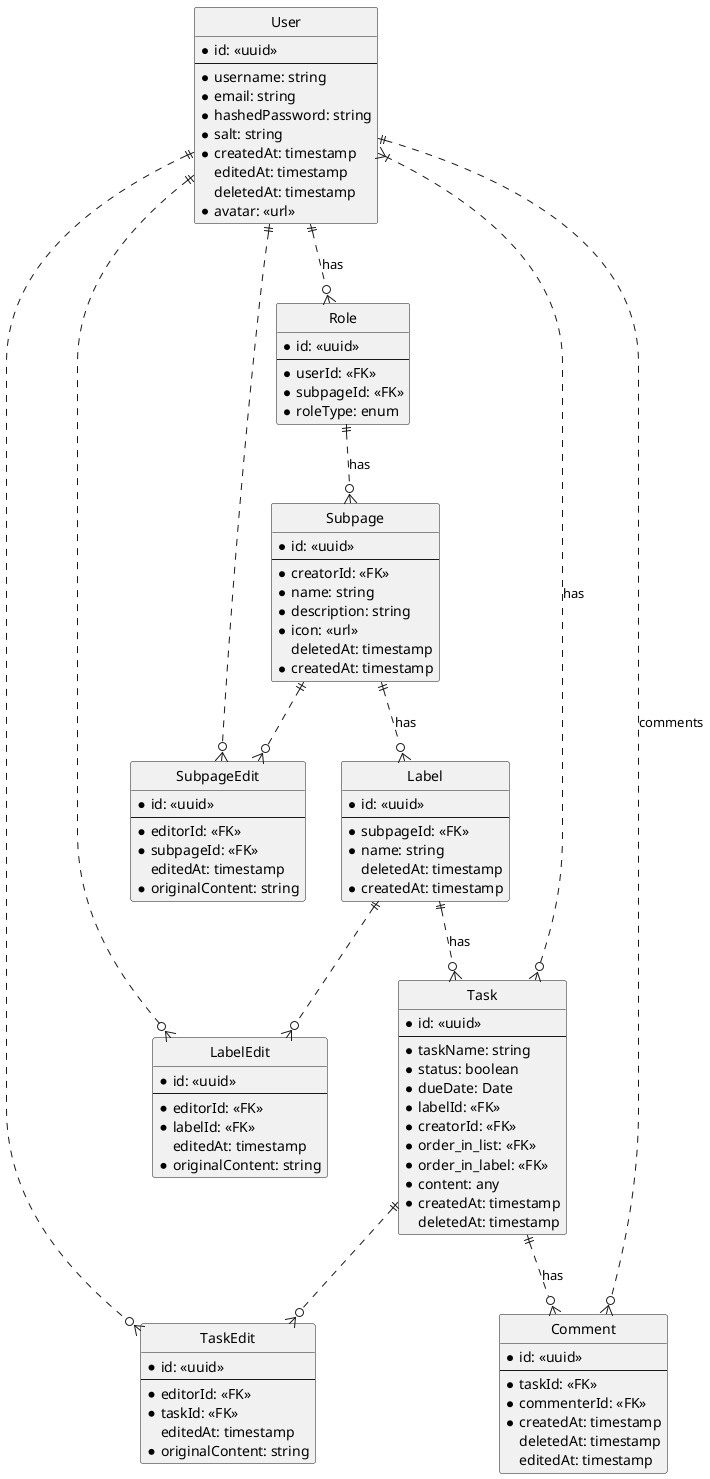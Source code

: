 @startuml nushn

hide circle

entity User {
    * id: <<uuid>>
    ---
    * username: string
    * email: string
    * hashedPassword: string
    * salt: string
    * createdAt: timestamp
    editedAt: timestamp
    deletedAt: timestamp
    * avatar: <<url>>
}

entity Subpage {
    *id: <<uuid>>
    ---
    * creatorId: <<FK>>
    * name: string
    * description: string
    * icon: <<url>>
    deletedAt: timestamp
    * createdAt: timestamp
}

entity Label {
    *id: <<uuid>>
    ---
    * subpageId: <<FK>>
    * name: string
    deletedAt: timestamp
    * createdAt: timestamp
}

entity Role {
    * id: <<uuid>>
    ---
    * userId: <<FK>>
    * subpageId: <<FK>>
    * roleType: enum
}

entity Task {
    * id: <<uuid>>
    ---
    * taskName: string
    * status: boolean
    * dueDate: Date
    * labelId: <<FK>>
    * creatorId: <<FK>>
    * order_in_list: <<FK>>
    * order_in_label: <<FK>>
    * content: any
    * createdAt: timestamp
    deletedAt: timestamp
}

entity TaskEdit {
    * id: <<uuid>>
    ---
    * editorId: <<FK>>
    * taskId: <<FK>>
    editedAt: timestamp
    * originalContent: string
}
entity LabelEdit {
    * id: <<uuid>>
    ---
    * editorId: <<FK>>
    * labelId: <<FK>>
    editedAt: timestamp
    * originalContent: string
}
entity SubpageEdit {
    * id: <<uuid>>
    ---
    * editorId: <<FK>>
    * subpageId: <<FK>>
    editedAt: timestamp
    * originalContent: string
}

entity Comment {
    * id: <<uuid>>
    ---
    * taskId: <<FK>>
    * commenterId: <<FK>>
    * createdAt: timestamp
    deletedAt: timestamp
    editedAt: timestamp   
}

User }|..o{ Task : has
Subpage ||..o{ Label : has
Label ||..o{ Task : has
Task ||..o{ Comment : has
User ||..o{ Comment : comments
Task ||..o{ TaskEdit
User ||..o{ TaskEdit

Label ||..o{ LabelEdit
User ||..o{ LabelEdit

Subpage ||..o{ SubpageEdit
User ||..o{ SubpageEdit

User ||..o{ Role : has
Role ||..o{ Subpage : has
@enduml
